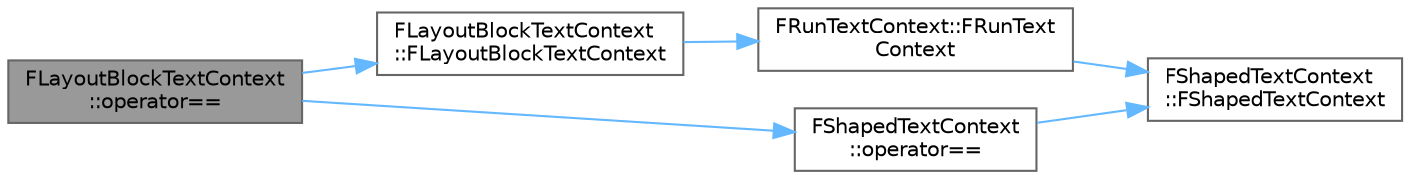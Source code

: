 digraph "FLayoutBlockTextContext::operator=="
{
 // INTERACTIVE_SVG=YES
 // LATEX_PDF_SIZE
  bgcolor="transparent";
  edge [fontname=Helvetica,fontsize=10,labelfontname=Helvetica,labelfontsize=10];
  node [fontname=Helvetica,fontsize=10,shape=box,height=0.2,width=0.4];
  rankdir="LR";
  Node1 [id="Node000001",label="FLayoutBlockTextContext\l::operator==",height=0.2,width=0.4,color="gray40", fillcolor="grey60", style="filled", fontcolor="black",tooltip=" "];
  Node1 -> Node2 [id="edge1_Node000001_Node000002",color="steelblue1",style="solid",tooltip=" "];
  Node2 [id="Node000002",label="FLayoutBlockTextContext\l::FLayoutBlockTextContext",height=0.2,width=0.4,color="grey40", fillcolor="white", style="filled",URL="$d5/d98/structFLayoutBlockTextContext.html#abc05a95b90710d7167ba4170351f6728",tooltip=" "];
  Node2 -> Node3 [id="edge2_Node000002_Node000003",color="steelblue1",style="solid",tooltip=" "];
  Node3 [id="Node000003",label="FRunTextContext::FRunText\lContext",height=0.2,width=0.4,color="grey40", fillcolor="white", style="filled",URL="$d2/d97/structFRunTextContext.html#a9802eae4088f063df7e2781620800607",tooltip=" "];
  Node3 -> Node4 [id="edge3_Node000003_Node000004",color="steelblue1",style="solid",tooltip=" "];
  Node4 [id="Node000004",label="FShapedTextContext\l::FShapedTextContext",height=0.2,width=0.4,color="grey40", fillcolor="white", style="filled",URL="$d8/def/structFShapedTextContext.html#a3817c09a837cbeaf9c0bb47ad819531d",tooltip=" "];
  Node1 -> Node5 [id="edge4_Node000001_Node000005",color="steelblue1",style="solid",tooltip=" "];
  Node5 [id="Node000005",label="FShapedTextContext\l::operator==",height=0.2,width=0.4,color="grey40", fillcolor="white", style="filled",URL="$d8/def/structFShapedTextContext.html#ad59fce6fc27eda941673bba570a791ff",tooltip=" "];
  Node5 -> Node4 [id="edge5_Node000005_Node000004",color="steelblue1",style="solid",tooltip=" "];
}
